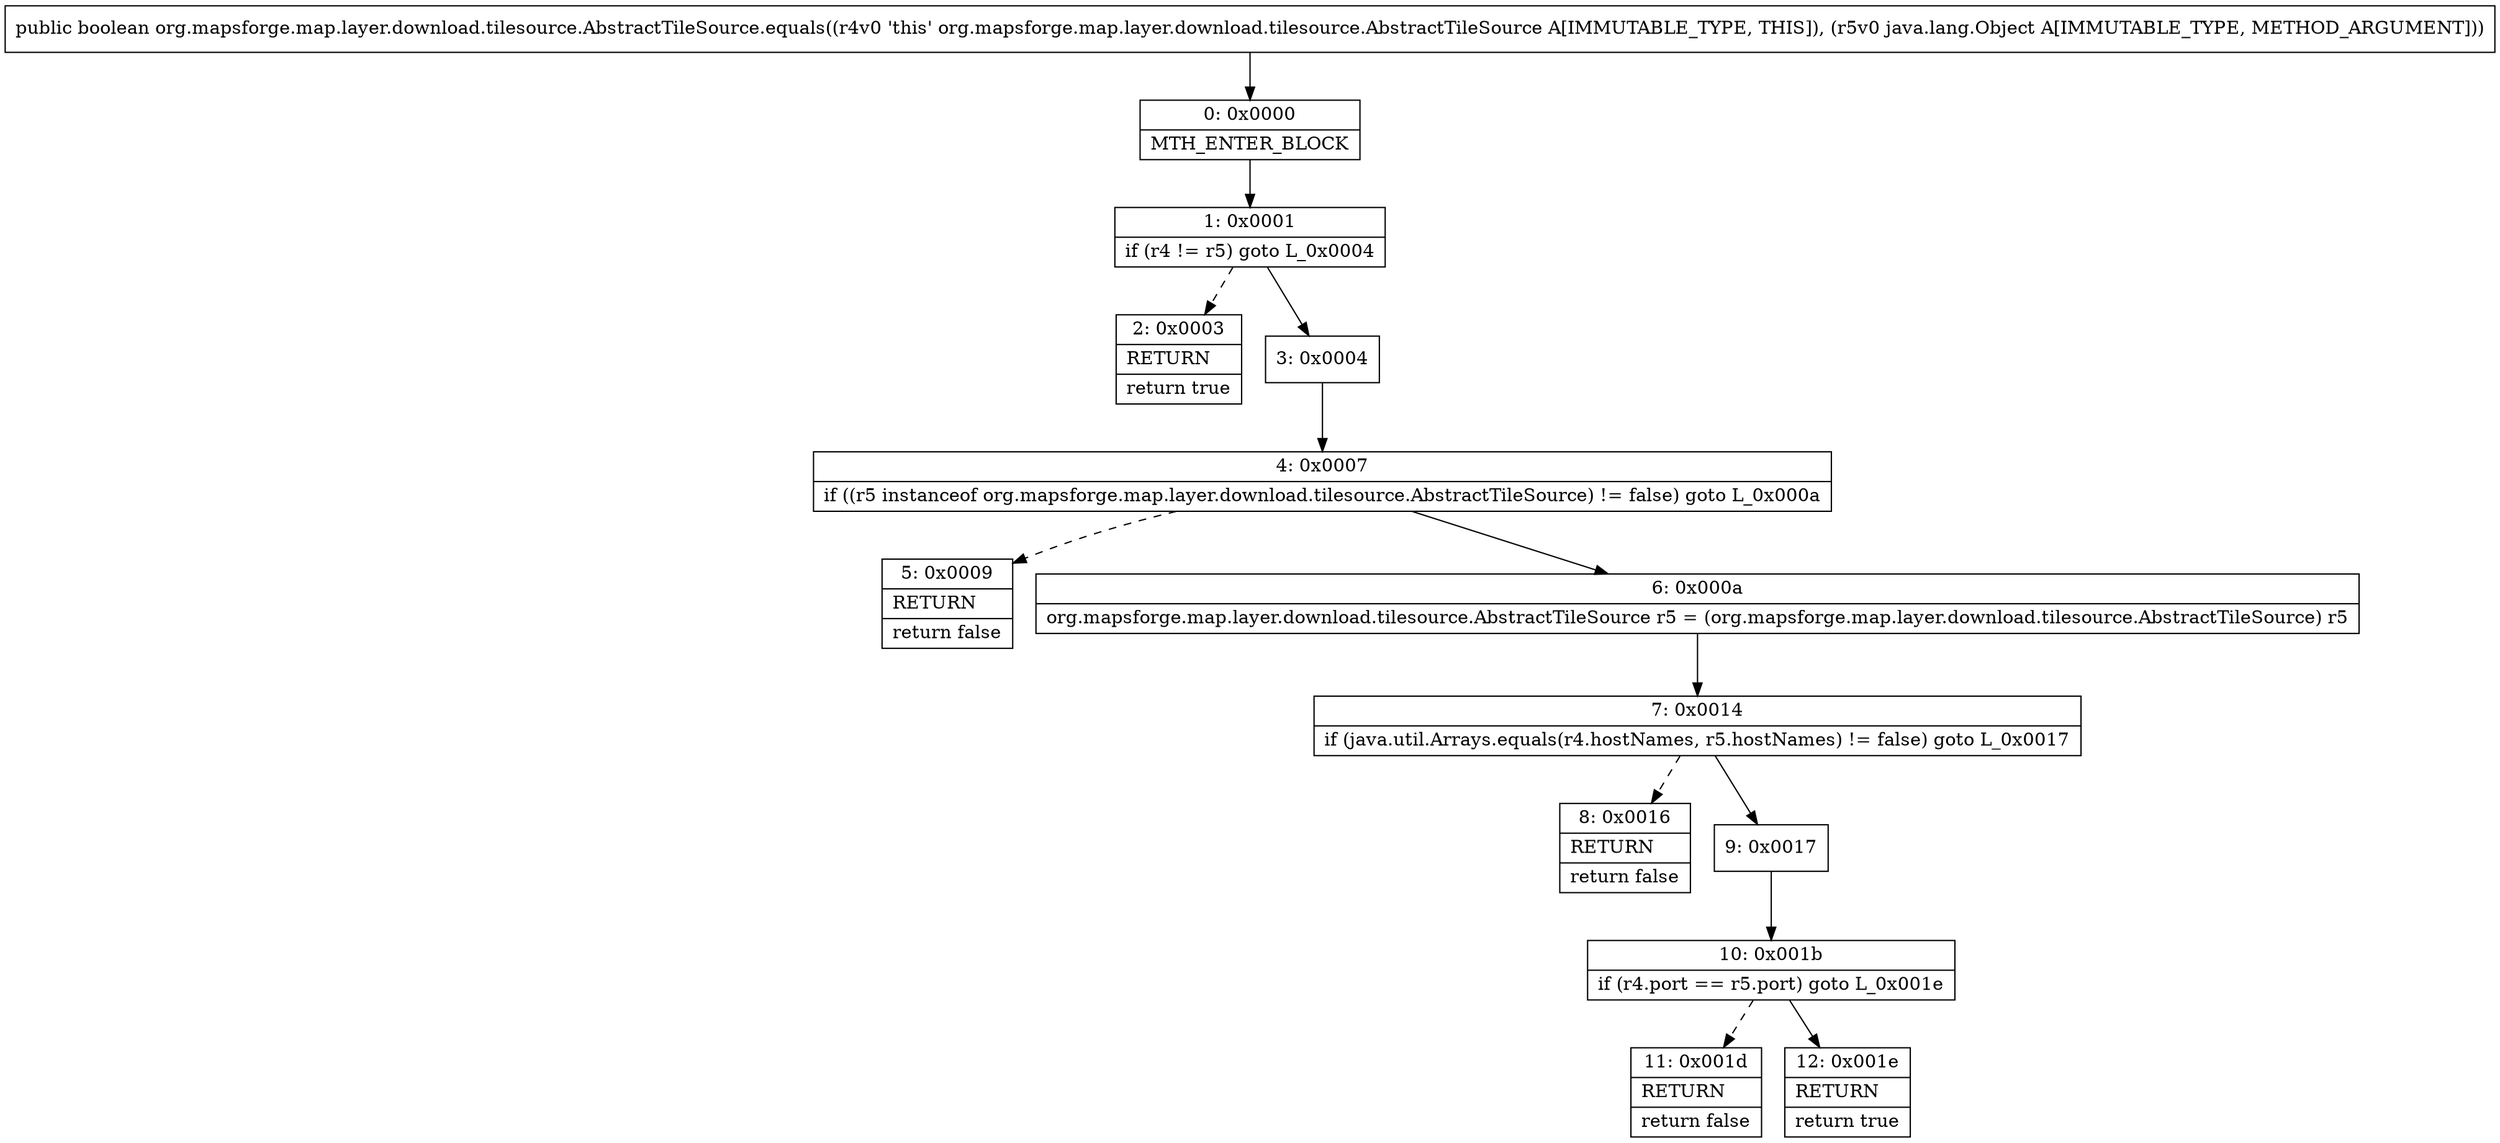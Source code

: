 digraph "CFG fororg.mapsforge.map.layer.download.tilesource.AbstractTileSource.equals(Ljava\/lang\/Object;)Z" {
Node_0 [shape=record,label="{0\:\ 0x0000|MTH_ENTER_BLOCK\l}"];
Node_1 [shape=record,label="{1\:\ 0x0001|if (r4 != r5) goto L_0x0004\l}"];
Node_2 [shape=record,label="{2\:\ 0x0003|RETURN\l|return true\l}"];
Node_3 [shape=record,label="{3\:\ 0x0004}"];
Node_4 [shape=record,label="{4\:\ 0x0007|if ((r5 instanceof org.mapsforge.map.layer.download.tilesource.AbstractTileSource) != false) goto L_0x000a\l}"];
Node_5 [shape=record,label="{5\:\ 0x0009|RETURN\l|return false\l}"];
Node_6 [shape=record,label="{6\:\ 0x000a|org.mapsforge.map.layer.download.tilesource.AbstractTileSource r5 = (org.mapsforge.map.layer.download.tilesource.AbstractTileSource) r5\l}"];
Node_7 [shape=record,label="{7\:\ 0x0014|if (java.util.Arrays.equals(r4.hostNames, r5.hostNames) != false) goto L_0x0017\l}"];
Node_8 [shape=record,label="{8\:\ 0x0016|RETURN\l|return false\l}"];
Node_9 [shape=record,label="{9\:\ 0x0017}"];
Node_10 [shape=record,label="{10\:\ 0x001b|if (r4.port == r5.port) goto L_0x001e\l}"];
Node_11 [shape=record,label="{11\:\ 0x001d|RETURN\l|return false\l}"];
Node_12 [shape=record,label="{12\:\ 0x001e|RETURN\l|return true\l}"];
MethodNode[shape=record,label="{public boolean org.mapsforge.map.layer.download.tilesource.AbstractTileSource.equals((r4v0 'this' org.mapsforge.map.layer.download.tilesource.AbstractTileSource A[IMMUTABLE_TYPE, THIS]), (r5v0 java.lang.Object A[IMMUTABLE_TYPE, METHOD_ARGUMENT])) }"];
MethodNode -> Node_0;
Node_0 -> Node_1;
Node_1 -> Node_2[style=dashed];
Node_1 -> Node_3;
Node_3 -> Node_4;
Node_4 -> Node_5[style=dashed];
Node_4 -> Node_6;
Node_6 -> Node_7;
Node_7 -> Node_8[style=dashed];
Node_7 -> Node_9;
Node_9 -> Node_10;
Node_10 -> Node_11[style=dashed];
Node_10 -> Node_12;
}

